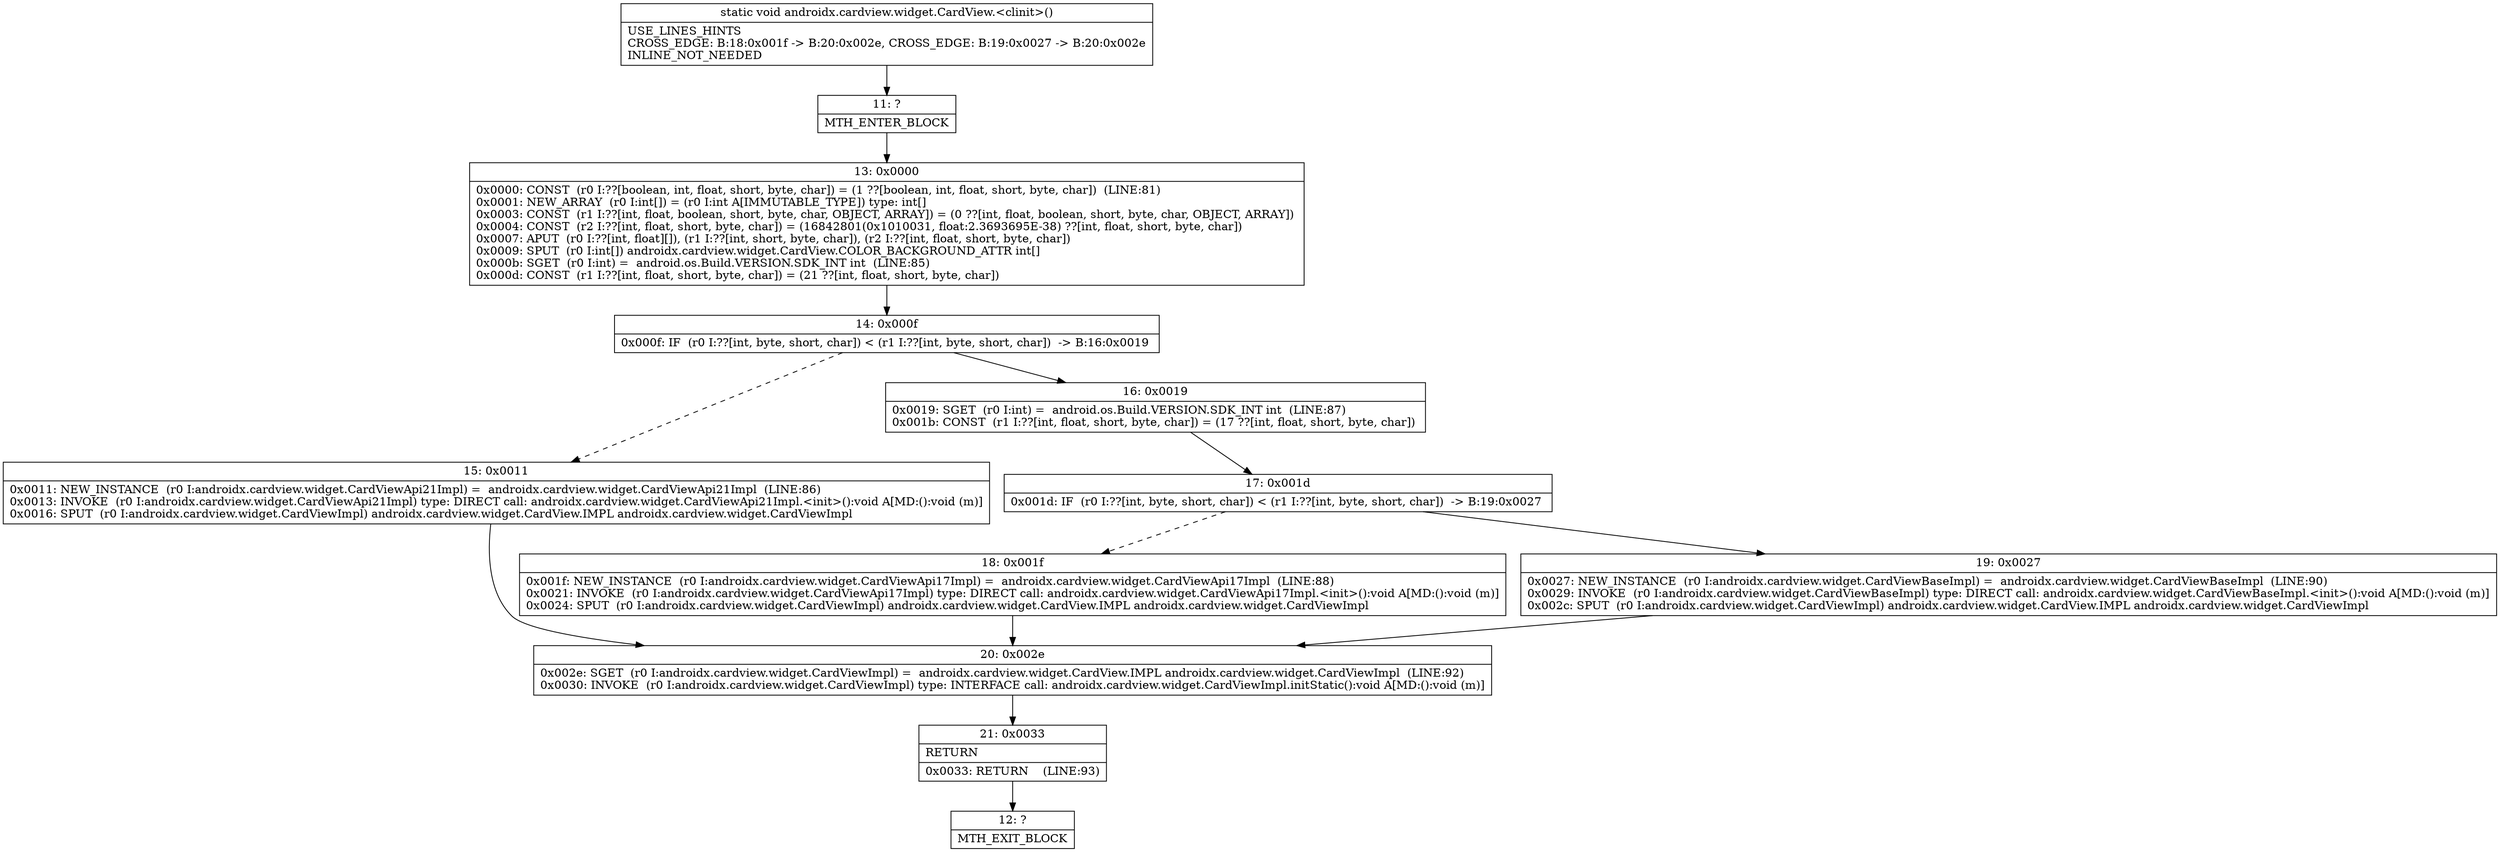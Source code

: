 digraph "CFG forandroidx.cardview.widget.CardView.\<clinit\>()V" {
Node_11 [shape=record,label="{11\:\ ?|MTH_ENTER_BLOCK\l}"];
Node_13 [shape=record,label="{13\:\ 0x0000|0x0000: CONST  (r0 I:??[boolean, int, float, short, byte, char]) = (1 ??[boolean, int, float, short, byte, char])  (LINE:81)\l0x0001: NEW_ARRAY  (r0 I:int[]) = (r0 I:int A[IMMUTABLE_TYPE]) type: int[] \l0x0003: CONST  (r1 I:??[int, float, boolean, short, byte, char, OBJECT, ARRAY]) = (0 ??[int, float, boolean, short, byte, char, OBJECT, ARRAY]) \l0x0004: CONST  (r2 I:??[int, float, short, byte, char]) = (16842801(0x1010031, float:2.3693695E\-38) ??[int, float, short, byte, char]) \l0x0007: APUT  (r0 I:??[int, float][]), (r1 I:??[int, short, byte, char]), (r2 I:??[int, float, short, byte, char]) \l0x0009: SPUT  (r0 I:int[]) androidx.cardview.widget.CardView.COLOR_BACKGROUND_ATTR int[] \l0x000b: SGET  (r0 I:int) =  android.os.Build.VERSION.SDK_INT int  (LINE:85)\l0x000d: CONST  (r1 I:??[int, float, short, byte, char]) = (21 ??[int, float, short, byte, char]) \l}"];
Node_14 [shape=record,label="{14\:\ 0x000f|0x000f: IF  (r0 I:??[int, byte, short, char]) \< (r1 I:??[int, byte, short, char])  \-\> B:16:0x0019 \l}"];
Node_15 [shape=record,label="{15\:\ 0x0011|0x0011: NEW_INSTANCE  (r0 I:androidx.cardview.widget.CardViewApi21Impl) =  androidx.cardview.widget.CardViewApi21Impl  (LINE:86)\l0x0013: INVOKE  (r0 I:androidx.cardview.widget.CardViewApi21Impl) type: DIRECT call: androidx.cardview.widget.CardViewApi21Impl.\<init\>():void A[MD:():void (m)]\l0x0016: SPUT  (r0 I:androidx.cardview.widget.CardViewImpl) androidx.cardview.widget.CardView.IMPL androidx.cardview.widget.CardViewImpl \l}"];
Node_20 [shape=record,label="{20\:\ 0x002e|0x002e: SGET  (r0 I:androidx.cardview.widget.CardViewImpl) =  androidx.cardview.widget.CardView.IMPL androidx.cardview.widget.CardViewImpl  (LINE:92)\l0x0030: INVOKE  (r0 I:androidx.cardview.widget.CardViewImpl) type: INTERFACE call: androidx.cardview.widget.CardViewImpl.initStatic():void A[MD:():void (m)]\l}"];
Node_21 [shape=record,label="{21\:\ 0x0033|RETURN\l|0x0033: RETURN    (LINE:93)\l}"];
Node_12 [shape=record,label="{12\:\ ?|MTH_EXIT_BLOCK\l}"];
Node_16 [shape=record,label="{16\:\ 0x0019|0x0019: SGET  (r0 I:int) =  android.os.Build.VERSION.SDK_INT int  (LINE:87)\l0x001b: CONST  (r1 I:??[int, float, short, byte, char]) = (17 ??[int, float, short, byte, char]) \l}"];
Node_17 [shape=record,label="{17\:\ 0x001d|0x001d: IF  (r0 I:??[int, byte, short, char]) \< (r1 I:??[int, byte, short, char])  \-\> B:19:0x0027 \l}"];
Node_18 [shape=record,label="{18\:\ 0x001f|0x001f: NEW_INSTANCE  (r0 I:androidx.cardview.widget.CardViewApi17Impl) =  androidx.cardview.widget.CardViewApi17Impl  (LINE:88)\l0x0021: INVOKE  (r0 I:androidx.cardview.widget.CardViewApi17Impl) type: DIRECT call: androidx.cardview.widget.CardViewApi17Impl.\<init\>():void A[MD:():void (m)]\l0x0024: SPUT  (r0 I:androidx.cardview.widget.CardViewImpl) androidx.cardview.widget.CardView.IMPL androidx.cardview.widget.CardViewImpl \l}"];
Node_19 [shape=record,label="{19\:\ 0x0027|0x0027: NEW_INSTANCE  (r0 I:androidx.cardview.widget.CardViewBaseImpl) =  androidx.cardview.widget.CardViewBaseImpl  (LINE:90)\l0x0029: INVOKE  (r0 I:androidx.cardview.widget.CardViewBaseImpl) type: DIRECT call: androidx.cardview.widget.CardViewBaseImpl.\<init\>():void A[MD:():void (m)]\l0x002c: SPUT  (r0 I:androidx.cardview.widget.CardViewImpl) androidx.cardview.widget.CardView.IMPL androidx.cardview.widget.CardViewImpl \l}"];
MethodNode[shape=record,label="{static void androidx.cardview.widget.CardView.\<clinit\>()  | USE_LINES_HINTS\lCROSS_EDGE: B:18:0x001f \-\> B:20:0x002e, CROSS_EDGE: B:19:0x0027 \-\> B:20:0x002e\lINLINE_NOT_NEEDED\l}"];
MethodNode -> Node_11;Node_11 -> Node_13;
Node_13 -> Node_14;
Node_14 -> Node_15[style=dashed];
Node_14 -> Node_16;
Node_15 -> Node_20;
Node_20 -> Node_21;
Node_21 -> Node_12;
Node_16 -> Node_17;
Node_17 -> Node_18[style=dashed];
Node_17 -> Node_19;
Node_18 -> Node_20;
Node_19 -> Node_20;
}

